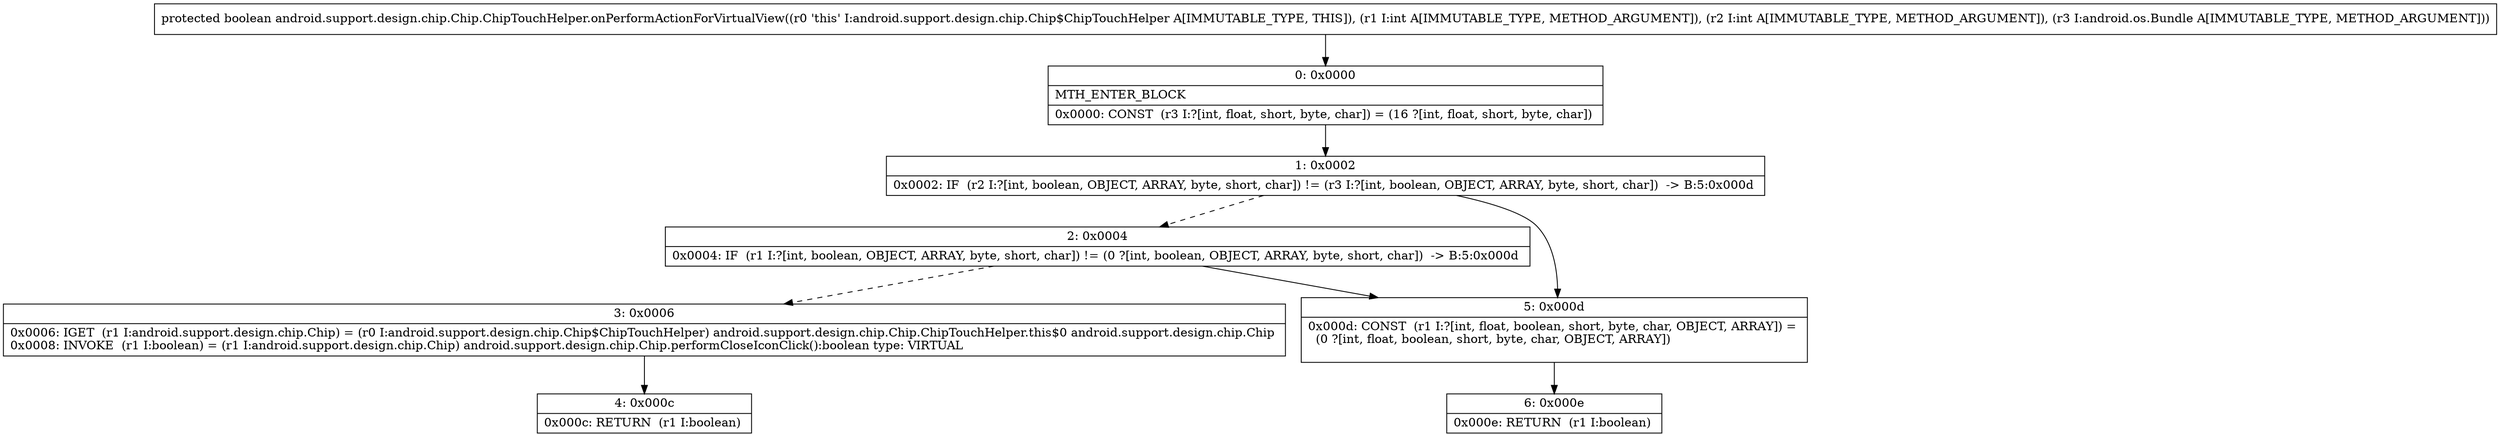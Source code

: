 digraph "CFG forandroid.support.design.chip.Chip.ChipTouchHelper.onPerformActionForVirtualView(IILandroid\/os\/Bundle;)Z" {
Node_0 [shape=record,label="{0\:\ 0x0000|MTH_ENTER_BLOCK\l|0x0000: CONST  (r3 I:?[int, float, short, byte, char]) = (16 ?[int, float, short, byte, char]) \l}"];
Node_1 [shape=record,label="{1\:\ 0x0002|0x0002: IF  (r2 I:?[int, boolean, OBJECT, ARRAY, byte, short, char]) != (r3 I:?[int, boolean, OBJECT, ARRAY, byte, short, char])  \-\> B:5:0x000d \l}"];
Node_2 [shape=record,label="{2\:\ 0x0004|0x0004: IF  (r1 I:?[int, boolean, OBJECT, ARRAY, byte, short, char]) != (0 ?[int, boolean, OBJECT, ARRAY, byte, short, char])  \-\> B:5:0x000d \l}"];
Node_3 [shape=record,label="{3\:\ 0x0006|0x0006: IGET  (r1 I:android.support.design.chip.Chip) = (r0 I:android.support.design.chip.Chip$ChipTouchHelper) android.support.design.chip.Chip.ChipTouchHelper.this$0 android.support.design.chip.Chip \l0x0008: INVOKE  (r1 I:boolean) = (r1 I:android.support.design.chip.Chip) android.support.design.chip.Chip.performCloseIconClick():boolean type: VIRTUAL \l}"];
Node_4 [shape=record,label="{4\:\ 0x000c|0x000c: RETURN  (r1 I:boolean) \l}"];
Node_5 [shape=record,label="{5\:\ 0x000d|0x000d: CONST  (r1 I:?[int, float, boolean, short, byte, char, OBJECT, ARRAY]) = \l  (0 ?[int, float, boolean, short, byte, char, OBJECT, ARRAY])\l \l}"];
Node_6 [shape=record,label="{6\:\ 0x000e|0x000e: RETURN  (r1 I:boolean) \l}"];
MethodNode[shape=record,label="{protected boolean android.support.design.chip.Chip.ChipTouchHelper.onPerformActionForVirtualView((r0 'this' I:android.support.design.chip.Chip$ChipTouchHelper A[IMMUTABLE_TYPE, THIS]), (r1 I:int A[IMMUTABLE_TYPE, METHOD_ARGUMENT]), (r2 I:int A[IMMUTABLE_TYPE, METHOD_ARGUMENT]), (r3 I:android.os.Bundle A[IMMUTABLE_TYPE, METHOD_ARGUMENT])) }"];
MethodNode -> Node_0;
Node_0 -> Node_1;
Node_1 -> Node_2[style=dashed];
Node_1 -> Node_5;
Node_2 -> Node_3[style=dashed];
Node_2 -> Node_5;
Node_3 -> Node_4;
Node_5 -> Node_6;
}

